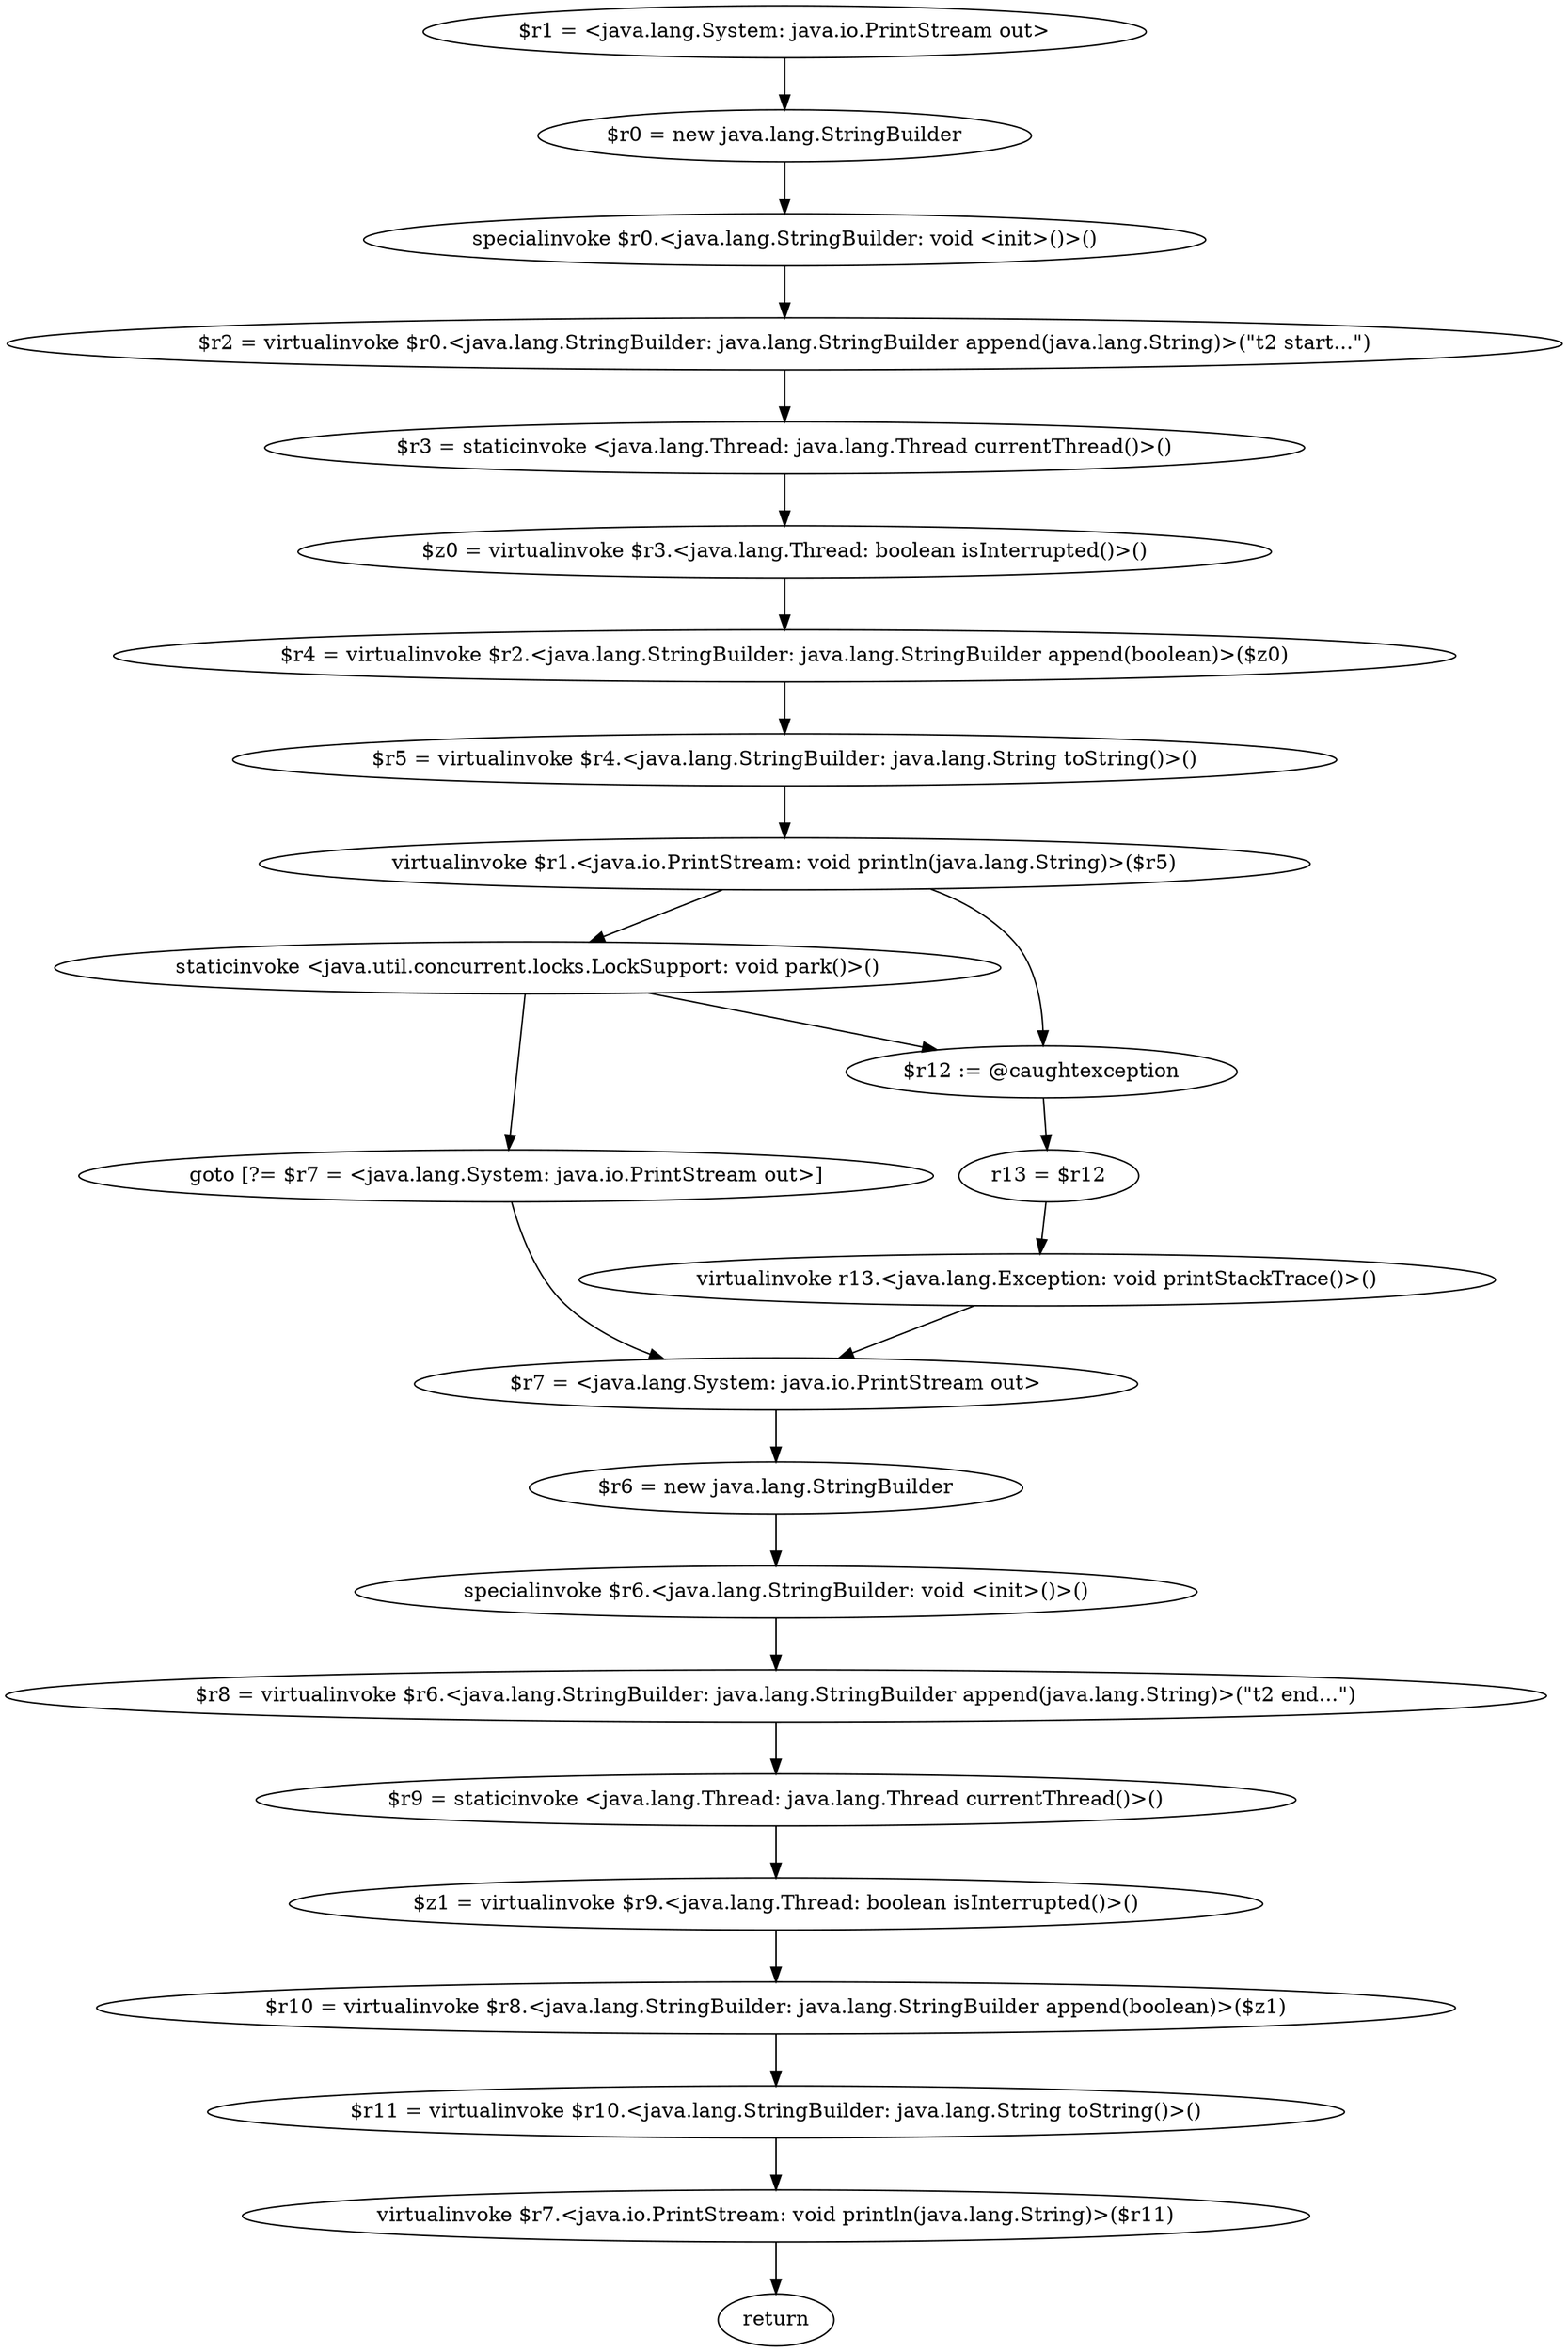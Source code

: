 digraph "unitGraph" {
    "$r1 = <java.lang.System: java.io.PrintStream out>"
    "$r0 = new java.lang.StringBuilder"
    "specialinvoke $r0.<java.lang.StringBuilder: void <init>()>()"
    "$r2 = virtualinvoke $r0.<java.lang.StringBuilder: java.lang.StringBuilder append(java.lang.String)>(\"t2 start...\")"
    "$r3 = staticinvoke <java.lang.Thread: java.lang.Thread currentThread()>()"
    "$z0 = virtualinvoke $r3.<java.lang.Thread: boolean isInterrupted()>()"
    "$r4 = virtualinvoke $r2.<java.lang.StringBuilder: java.lang.StringBuilder append(boolean)>($z0)"
    "$r5 = virtualinvoke $r4.<java.lang.StringBuilder: java.lang.String toString()>()"
    "virtualinvoke $r1.<java.io.PrintStream: void println(java.lang.String)>($r5)"
    "staticinvoke <java.util.concurrent.locks.LockSupport: void park()>()"
    "goto [?= $r7 = <java.lang.System: java.io.PrintStream out>]"
    "$r12 := @caughtexception"
    "r13 = $r12"
    "virtualinvoke r13.<java.lang.Exception: void printStackTrace()>()"
    "$r7 = <java.lang.System: java.io.PrintStream out>"
    "$r6 = new java.lang.StringBuilder"
    "specialinvoke $r6.<java.lang.StringBuilder: void <init>()>()"
    "$r8 = virtualinvoke $r6.<java.lang.StringBuilder: java.lang.StringBuilder append(java.lang.String)>(\"t2 end...\")"
    "$r9 = staticinvoke <java.lang.Thread: java.lang.Thread currentThread()>()"
    "$z1 = virtualinvoke $r9.<java.lang.Thread: boolean isInterrupted()>()"
    "$r10 = virtualinvoke $r8.<java.lang.StringBuilder: java.lang.StringBuilder append(boolean)>($z1)"
    "$r11 = virtualinvoke $r10.<java.lang.StringBuilder: java.lang.String toString()>()"
    "virtualinvoke $r7.<java.io.PrintStream: void println(java.lang.String)>($r11)"
    "return"
    "$r1 = <java.lang.System: java.io.PrintStream out>"->"$r0 = new java.lang.StringBuilder";
    "$r0 = new java.lang.StringBuilder"->"specialinvoke $r0.<java.lang.StringBuilder: void <init>()>()";
    "specialinvoke $r0.<java.lang.StringBuilder: void <init>()>()"->"$r2 = virtualinvoke $r0.<java.lang.StringBuilder: java.lang.StringBuilder append(java.lang.String)>(\"t2 start...\")";
    "$r2 = virtualinvoke $r0.<java.lang.StringBuilder: java.lang.StringBuilder append(java.lang.String)>(\"t2 start...\")"->"$r3 = staticinvoke <java.lang.Thread: java.lang.Thread currentThread()>()";
    "$r3 = staticinvoke <java.lang.Thread: java.lang.Thread currentThread()>()"->"$z0 = virtualinvoke $r3.<java.lang.Thread: boolean isInterrupted()>()";
    "$z0 = virtualinvoke $r3.<java.lang.Thread: boolean isInterrupted()>()"->"$r4 = virtualinvoke $r2.<java.lang.StringBuilder: java.lang.StringBuilder append(boolean)>($z0)";
    "$r4 = virtualinvoke $r2.<java.lang.StringBuilder: java.lang.StringBuilder append(boolean)>($z0)"->"$r5 = virtualinvoke $r4.<java.lang.StringBuilder: java.lang.String toString()>()";
    "$r5 = virtualinvoke $r4.<java.lang.StringBuilder: java.lang.String toString()>()"->"virtualinvoke $r1.<java.io.PrintStream: void println(java.lang.String)>($r5)";
    "virtualinvoke $r1.<java.io.PrintStream: void println(java.lang.String)>($r5)"->"staticinvoke <java.util.concurrent.locks.LockSupport: void park()>()";
    "virtualinvoke $r1.<java.io.PrintStream: void println(java.lang.String)>($r5)"->"$r12 := @caughtexception";
    "staticinvoke <java.util.concurrent.locks.LockSupport: void park()>()"->"goto [?= $r7 = <java.lang.System: java.io.PrintStream out>]";
    "staticinvoke <java.util.concurrent.locks.LockSupport: void park()>()"->"$r12 := @caughtexception";
    "goto [?= $r7 = <java.lang.System: java.io.PrintStream out>]"->"$r7 = <java.lang.System: java.io.PrintStream out>";
    "$r12 := @caughtexception"->"r13 = $r12";
    "r13 = $r12"->"virtualinvoke r13.<java.lang.Exception: void printStackTrace()>()";
    "virtualinvoke r13.<java.lang.Exception: void printStackTrace()>()"->"$r7 = <java.lang.System: java.io.PrintStream out>";
    "$r7 = <java.lang.System: java.io.PrintStream out>"->"$r6 = new java.lang.StringBuilder";
    "$r6 = new java.lang.StringBuilder"->"specialinvoke $r6.<java.lang.StringBuilder: void <init>()>()";
    "specialinvoke $r6.<java.lang.StringBuilder: void <init>()>()"->"$r8 = virtualinvoke $r6.<java.lang.StringBuilder: java.lang.StringBuilder append(java.lang.String)>(\"t2 end...\")";
    "$r8 = virtualinvoke $r6.<java.lang.StringBuilder: java.lang.StringBuilder append(java.lang.String)>(\"t2 end...\")"->"$r9 = staticinvoke <java.lang.Thread: java.lang.Thread currentThread()>()";
    "$r9 = staticinvoke <java.lang.Thread: java.lang.Thread currentThread()>()"->"$z1 = virtualinvoke $r9.<java.lang.Thread: boolean isInterrupted()>()";
    "$z1 = virtualinvoke $r9.<java.lang.Thread: boolean isInterrupted()>()"->"$r10 = virtualinvoke $r8.<java.lang.StringBuilder: java.lang.StringBuilder append(boolean)>($z1)";
    "$r10 = virtualinvoke $r8.<java.lang.StringBuilder: java.lang.StringBuilder append(boolean)>($z1)"->"$r11 = virtualinvoke $r10.<java.lang.StringBuilder: java.lang.String toString()>()";
    "$r11 = virtualinvoke $r10.<java.lang.StringBuilder: java.lang.String toString()>()"->"virtualinvoke $r7.<java.io.PrintStream: void println(java.lang.String)>($r11)";
    "virtualinvoke $r7.<java.io.PrintStream: void println(java.lang.String)>($r11)"->"return";
}
